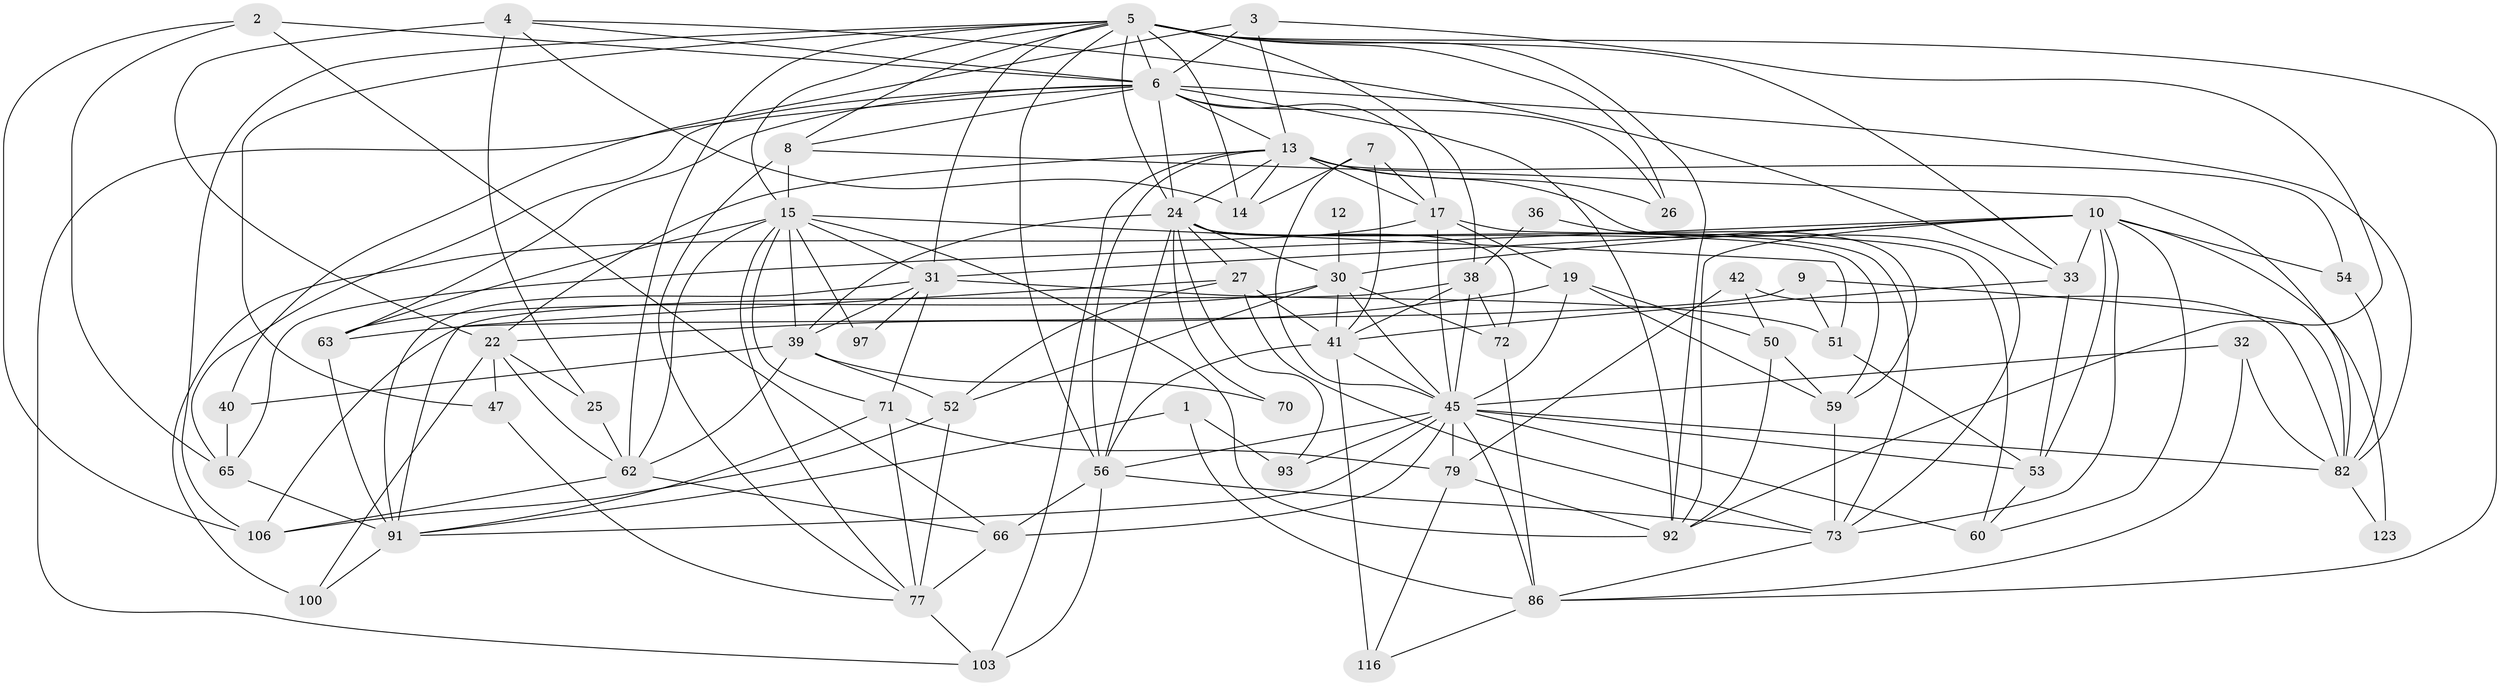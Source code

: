 // original degree distribution, {3: 0.328, 4: 0.216, 7: 0.04, 2: 0.12, 6: 0.104, 5: 0.176, 8: 0.016}
// Generated by graph-tools (version 1.1) at 2025/15/03/09/25 04:15:05]
// undirected, 62 vertices, 175 edges
graph export_dot {
graph [start="1"]
  node [color=gray90,style=filled];
  1;
  2 [super="+98"];
  3 [super="+61"];
  4 [super="+23"];
  5 [super="+18"];
  6 [super="+20+67"];
  7 [super="+21"];
  8 [super="+78"];
  9 [super="+57"];
  10 [super="+74+55+11"];
  12;
  13 [super="+34+99"];
  14 [super="+83"];
  15 [super="+28+16"];
  17 [super="+35"];
  19;
  22 [super="+113"];
  24 [super="+87+125+46+48"];
  25;
  26;
  27 [super="+119"];
  30 [super="+75"];
  31 [super="+89+37"];
  32;
  33;
  36;
  38 [super="+88"];
  39 [super="+120+121"];
  40;
  41 [super="+43+84"];
  42;
  45 [super="+49+115+64"];
  47;
  50;
  51;
  52 [super="+85"];
  53 [super="+81+69"];
  54 [super="+94"];
  56 [super="+68+114"];
  59 [super="+105"];
  60 [super="+80"];
  62 [super="+95+109"];
  63;
  65;
  66;
  70;
  71 [super="+76"];
  72;
  73 [super="+108"];
  77 [super="+101+90"];
  79;
  82;
  86 [super="+112"];
  91 [super="+102"];
  92 [super="+104"];
  93;
  97;
  100;
  103 [super="+118"];
  106;
  116;
  123;
  1 -- 93;
  1 -- 86;
  1 -- 91;
  2 -- 106;
  2 -- 66;
  2 -- 65;
  2 -- 6;
  3 -- 40;
  3 -- 13;
  3 -- 6;
  3 -- 92;
  4 -- 33;
  4 -- 25;
  4 -- 22;
  4 -- 6;
  4 -- 14;
  5 -- 47;
  5 -- 86;
  5 -- 31;
  5 -- 15 [weight=2];
  5 -- 38;
  5 -- 33;
  5 -- 6 [weight=3];
  5 -- 8;
  5 -- 106;
  5 -- 14;
  5 -- 56;
  5 -- 24;
  5 -- 26;
  5 -- 62;
  5 -- 92;
  6 -- 65;
  6 -- 8;
  6 -- 82;
  6 -- 24 [weight=2];
  6 -- 26;
  6 -- 17;
  6 -- 103;
  6 -- 63;
  6 -- 92;
  6 -- 13;
  7 -- 45;
  7 -- 41;
  7 -- 17;
  7 -- 14;
  8 -- 82;
  8 -- 77;
  8 -- 15;
  9 -- 82;
  9 -- 51;
  9 -- 63;
  10 -- 53;
  10 -- 54;
  10 -- 73;
  10 -- 123;
  10 -- 60;
  10 -- 30;
  10 -- 31;
  10 -- 33;
  10 -- 92;
  10 -- 65;
  12 -- 30 [weight=2];
  13 -- 22;
  13 -- 26;
  13 -- 54;
  13 -- 103;
  13 -- 56;
  13 -- 17;
  13 -- 24;
  13 -- 14;
  13 -- 73;
  15 -- 97;
  15 -- 51;
  15 -- 62;
  15 -- 63;
  15 -- 31;
  15 -- 39;
  15 -- 77;
  15 -- 92 [weight=2];
  15 -- 71;
  17 -- 19;
  17 -- 100;
  17 -- 60;
  17 -- 45;
  19 -- 45;
  19 -- 22;
  19 -- 50;
  19 -- 59;
  22 -- 47;
  22 -- 25;
  22 -- 100;
  22 -- 62;
  24 -- 59;
  24 -- 93;
  24 -- 73;
  24 -- 70;
  24 -- 39;
  24 -- 27;
  24 -- 30;
  24 -- 56;
  24 -- 72;
  25 -- 62;
  27 -- 91;
  27 -- 52;
  27 -- 41;
  27 -- 73;
  30 -- 72;
  30 -- 52;
  30 -- 45;
  30 -- 41;
  30 -- 63;
  31 -- 91;
  31 -- 51;
  31 -- 39;
  31 -- 97;
  31 -- 71;
  32 -- 82;
  32 -- 86;
  32 -- 45 [weight=2];
  33 -- 53;
  33 -- 41;
  36 -- 59;
  36 -- 38;
  38 -- 72;
  38 -- 106;
  38 -- 45;
  38 -- 41;
  39 -- 40;
  39 -- 52;
  39 -- 70;
  39 -- 62;
  40 -- 65;
  41 -- 56;
  41 -- 116;
  41 -- 45;
  42 -- 82;
  42 -- 79;
  42 -- 50;
  45 -- 91;
  45 -- 66;
  45 -- 93;
  45 -- 53;
  45 -- 86;
  45 -- 56;
  45 -- 60;
  45 -- 82;
  45 -- 79;
  47 -- 77;
  50 -- 59;
  50 -- 92;
  51 -- 53;
  52 -- 77;
  52 -- 106;
  53 -- 60;
  54 -- 82;
  56 -- 103;
  56 -- 66;
  56 -- 73;
  59 -- 73;
  62 -- 66;
  62 -- 106;
  63 -- 91;
  65 -- 91;
  66 -- 77;
  71 -- 91;
  71 -- 77;
  71 -- 79;
  72 -- 86;
  73 -- 86;
  77 -- 103;
  79 -- 116;
  79 -- 92;
  82 -- 123;
  86 -- 116;
  91 -- 100;
}
